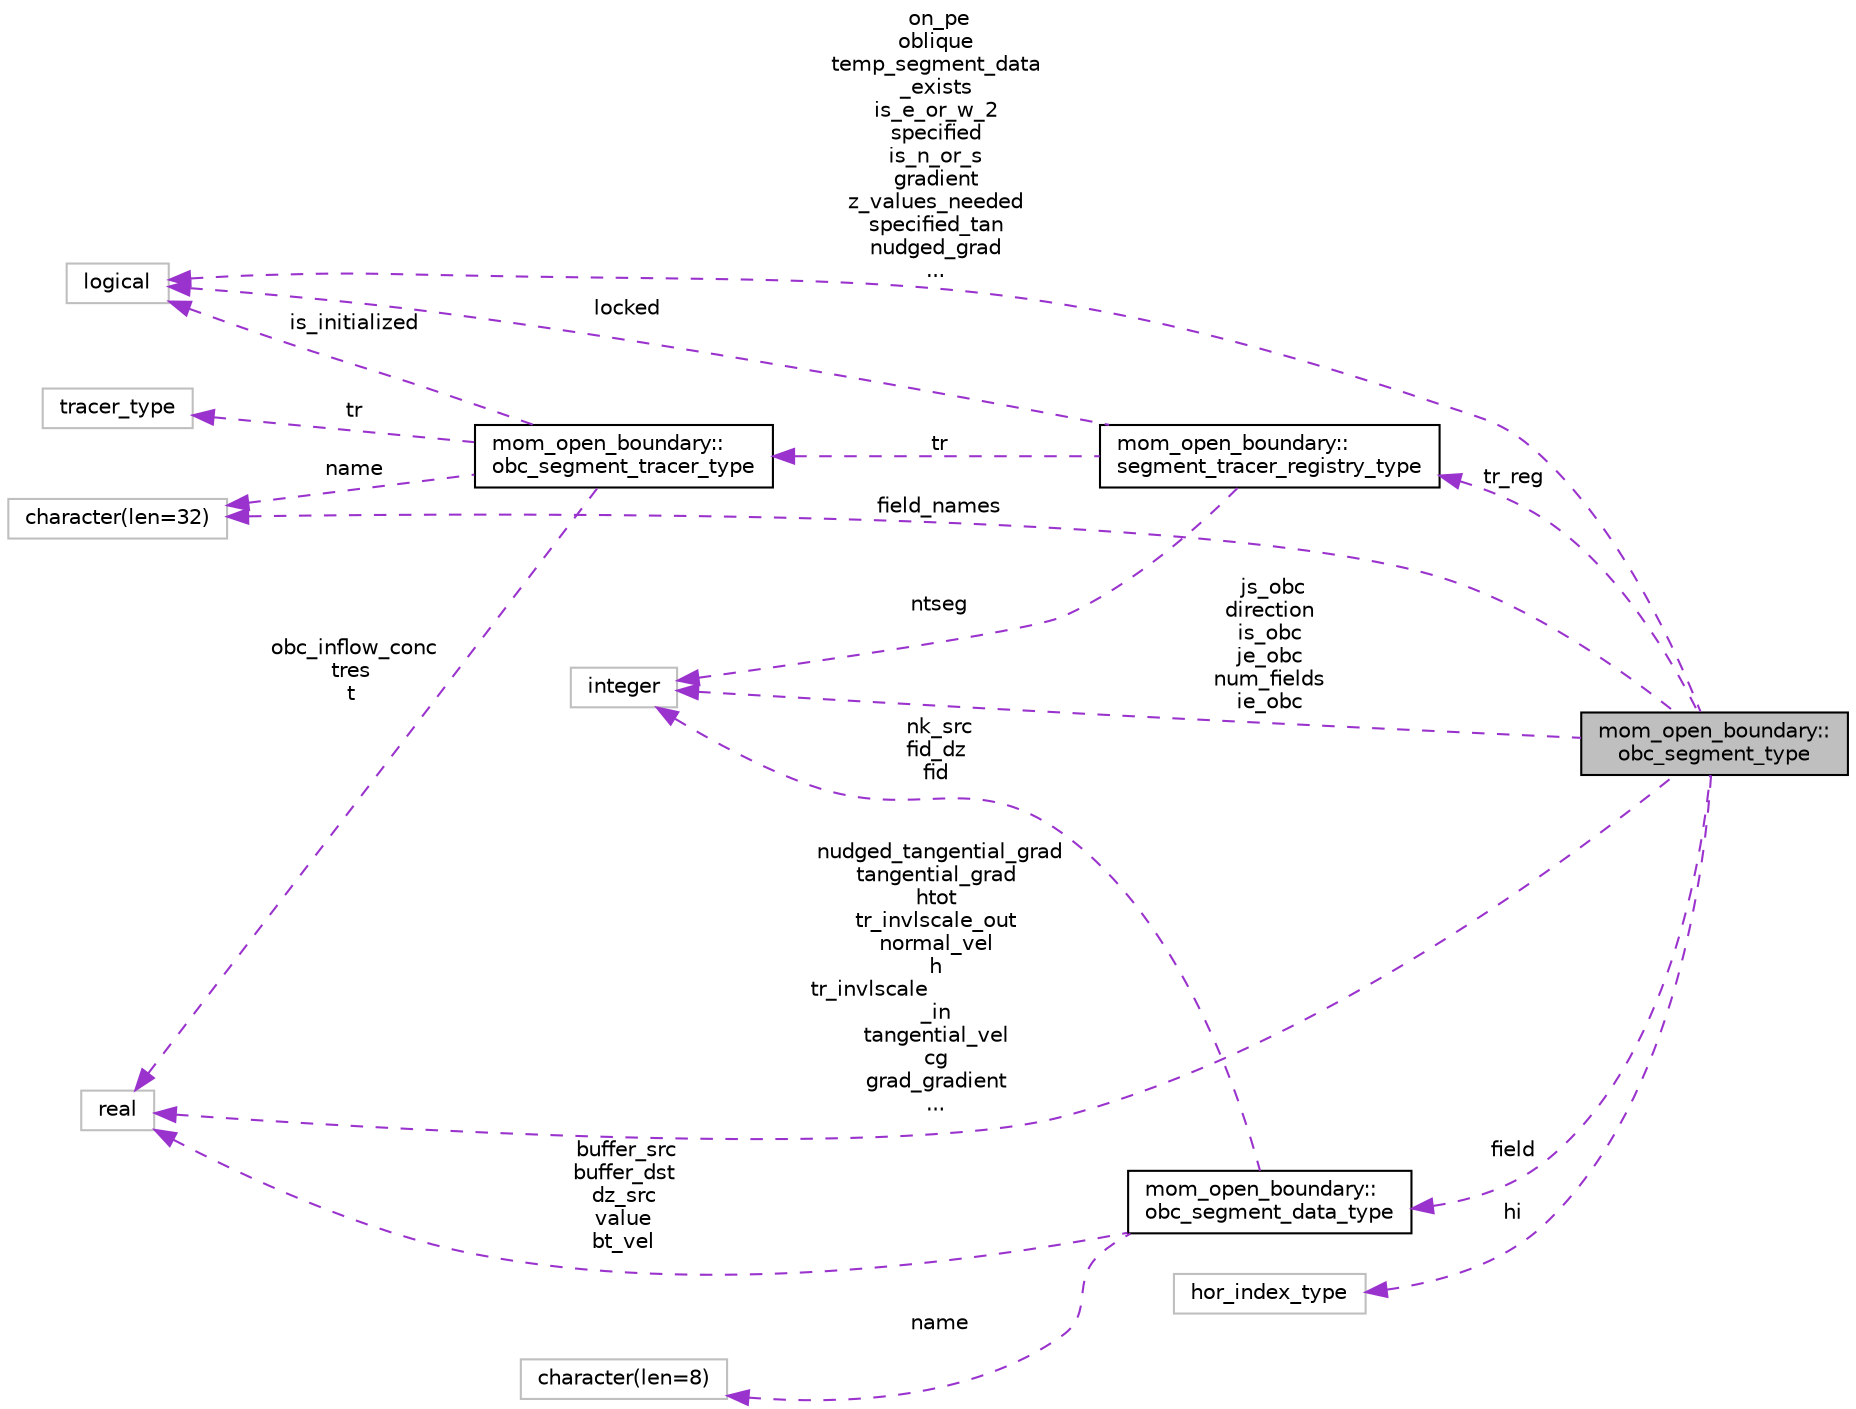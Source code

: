 digraph "mom_open_boundary::obc_segment_type"
{
 // INTERACTIVE_SVG=YES
 // LATEX_PDF_SIZE
  edge [fontname="Helvetica",fontsize="10",labelfontname="Helvetica",labelfontsize="10"];
  node [fontname="Helvetica",fontsize="10",shape=record];
  rankdir="LR";
  Node1 [label="mom_open_boundary::\lobc_segment_type",height=0.2,width=0.4,color="black", fillcolor="grey75", style="filled", fontcolor="black",tooltip="Open boundary segment data structure."];
  Node2 -> Node1 [dir="back",color="darkorchid3",fontsize="10",style="dashed",label=" on_pe\noblique\ntemp_segment_data\l_exists\nis_e_or_w_2\nspecified\nis_n_or_s\ngradient\nz_values_needed\nspecified_tan\nnudged_grad\n..." ,fontname="Helvetica"];
  Node2 [label="logical",height=0.2,width=0.4,color="grey75", fillcolor="white", style="filled",tooltip=" "];
  Node3 -> Node1 [dir="back",color="darkorchid3",fontsize="10",style="dashed",label=" field" ,fontname="Helvetica"];
  Node3 [label="mom_open_boundary::\lobc_segment_data_type",height=0.2,width=0.4,color="black", fillcolor="white", style="filled",URL="$structmom__open__boundary_1_1obc__segment__data__type.html",tooltip="Open boundary segment data from files (mostly)."];
  Node4 -> Node3 [dir="back",color="darkorchid3",fontsize="10",style="dashed",label=" name" ,fontname="Helvetica"];
  Node4 [label="character(len=8)",height=0.2,width=0.4,color="grey75", fillcolor="white", style="filled",tooltip=" "];
  Node5 -> Node3 [dir="back",color="darkorchid3",fontsize="10",style="dashed",label=" buffer_src\nbuffer_dst\ndz_src\nvalue\nbt_vel" ,fontname="Helvetica"];
  Node5 [label="real",height=0.2,width=0.4,color="grey75", fillcolor="white", style="filled",tooltip=" "];
  Node6 -> Node3 [dir="back",color="darkorchid3",fontsize="10",style="dashed",label=" nk_src\nfid_dz\nfid" ,fontname="Helvetica"];
  Node6 [label="integer",height=0.2,width=0.4,color="grey75", fillcolor="white", style="filled",tooltip=" "];
  Node7 -> Node1 [dir="back",color="darkorchid3",fontsize="10",style="dashed",label=" field_names" ,fontname="Helvetica"];
  Node7 [label="character(len=32)",height=0.2,width=0.4,color="grey75", fillcolor="white", style="filled",tooltip=" "];
  Node5 -> Node1 [dir="back",color="darkorchid3",fontsize="10",style="dashed",label=" nudged_tangential_grad\ntangential_grad\nhtot\ntr_invlscale_out\nnormal_vel\nh\ntr_invlscale\l_in\ntangential_vel\ncg\ngrad_gradient\n..." ,fontname="Helvetica"];
  Node6 -> Node1 [dir="back",color="darkorchid3",fontsize="10",style="dashed",label=" js_obc\ndirection\nis_obc\nje_obc\nnum_fields\nie_obc" ,fontname="Helvetica"];
  Node8 -> Node1 [dir="back",color="darkorchid3",fontsize="10",style="dashed",label=" hi" ,fontname="Helvetica"];
  Node8 [label="hor_index_type",height=0.2,width=0.4,color="grey75", fillcolor="white", style="filled",tooltip=" "];
  Node9 -> Node1 [dir="back",color="darkorchid3",fontsize="10",style="dashed",label=" tr_reg" ,fontname="Helvetica"];
  Node9 [label="mom_open_boundary::\lsegment_tracer_registry_type",height=0.2,width=0.4,color="black", fillcolor="white", style="filled",URL="$structmom__open__boundary_1_1segment__tracer__registry__type.html",tooltip="Registry type for tracers on segments."];
  Node2 -> Node9 [dir="back",color="darkorchid3",fontsize="10",style="dashed",label=" locked" ,fontname="Helvetica"];
  Node10 -> Node9 [dir="back",color="darkorchid3",fontsize="10",style="dashed",label=" tr" ,fontname="Helvetica"];
  Node10 [label="mom_open_boundary::\lobc_segment_tracer_type",height=0.2,width=0.4,color="black", fillcolor="white", style="filled",URL="$structmom__open__boundary_1_1obc__segment__tracer__type.html",tooltip="Tracer on OBC segment data structure, for putting into a segment tracer registry."];
  Node2 -> Node10 [dir="back",color="darkorchid3",fontsize="10",style="dashed",label=" is_initialized" ,fontname="Helvetica"];
  Node11 -> Node10 [dir="back",color="darkorchid3",fontsize="10",style="dashed",label=" tr" ,fontname="Helvetica"];
  Node11 [label="tracer_type",height=0.2,width=0.4,color="grey75", fillcolor="white", style="filled",tooltip=" "];
  Node7 -> Node10 [dir="back",color="darkorchid3",fontsize="10",style="dashed",label=" name" ,fontname="Helvetica"];
  Node5 -> Node10 [dir="back",color="darkorchid3",fontsize="10",style="dashed",label=" obc_inflow_conc\ntres\nt" ,fontname="Helvetica"];
  Node6 -> Node9 [dir="back",color="darkorchid3",fontsize="10",style="dashed",label=" ntseg" ,fontname="Helvetica"];
}
